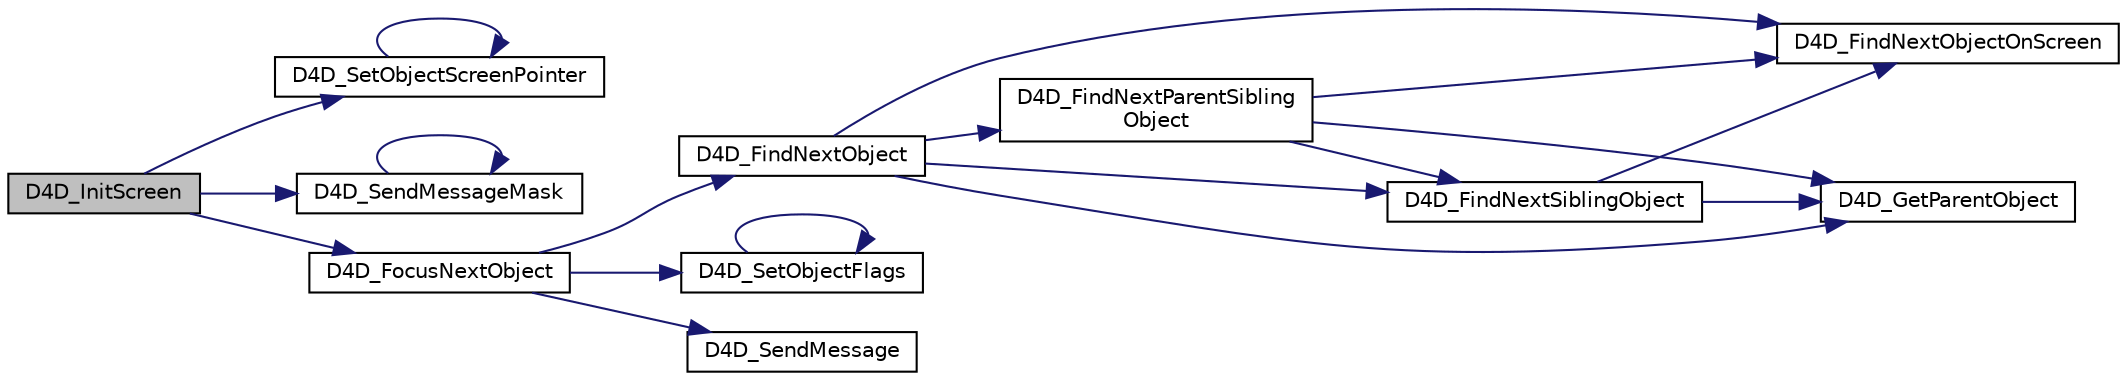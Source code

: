 digraph "D4D_InitScreen"
{
  edge [fontname="Helvetica",fontsize="10",labelfontname="Helvetica",labelfontsize="10"];
  node [fontname="Helvetica",fontsize="10",shape=record];
  rankdir="LR";
  Node1 [label="D4D_InitScreen",height=0.2,width=0.4,color="black", fillcolor="grey75", style="filled" fontcolor="black"];
  Node1 -> Node2 [color="midnightblue",fontsize="10",style="solid",fontname="Helvetica"];
  Node2 [label="D4D_SetObjectScreenPointer",height=0.2,width=0.4,color="black", fillcolor="white", style="filled",URL="$d4d__object_8c.html#ae69ba41c5b7c264ce9990bf1ad7019dd"];
  Node2 -> Node2 [color="midnightblue",fontsize="10",style="solid",fontname="Helvetica"];
  Node1 -> Node3 [color="midnightblue",fontsize="10",style="solid",fontname="Helvetica"];
  Node3 [label="D4D_SendMessageMask",height=0.2,width=0.4,color="black", fillcolor="white", style="filled",URL="$d4d__base_8c.html#ab590cc57b04b9e3733acbf137f929bba"];
  Node3 -> Node3 [color="midnightblue",fontsize="10",style="solid",fontname="Helvetica"];
  Node1 -> Node4 [color="midnightblue",fontsize="10",style="solid",fontname="Helvetica"];
  Node4 [label="D4D_FocusNextObject",height=0.2,width=0.4,color="black", fillcolor="white", style="filled",URL="$group__doxd4d__screen__func.html#gab37ec362fa71d6352ceac0a1558529fa",tooltip="The function change focus to the next object in the given screen. "];
  Node4 -> Node5 [color="midnightblue",fontsize="10",style="solid",fontname="Helvetica"];
  Node5 [label="D4D_FindNextObject",height=0.2,width=0.4,color="black", fillcolor="white", style="filled",URL="$d4d__object_8c.html#a60c5cc0c04e845b028fd591039d72b4f"];
  Node5 -> Node6 [color="midnightblue",fontsize="10",style="solid",fontname="Helvetica"];
  Node6 [label="D4D_FindNextObjectOnScreen",height=0.2,width=0.4,color="black", fillcolor="white", style="filled",URL="$d4d__object_8c.html#a52bc37a5836b83fb088514a94ef63258"];
  Node5 -> Node7 [color="midnightblue",fontsize="10",style="solid",fontname="Helvetica"];
  Node7 [label="D4D_FindNextSiblingObject",height=0.2,width=0.4,color="black", fillcolor="white", style="filled",URL="$d4d__object_8c.html#ac6d2a59c98f9f37d65a3ca2f2ac53a1a"];
  Node7 -> Node8 [color="midnightblue",fontsize="10",style="solid",fontname="Helvetica"];
  Node8 [label="D4D_GetParentObject",height=0.2,width=0.4,color="black", fillcolor="white", style="filled",URL="$d4d__object_8c.html#aeb1e10fa1768c3ab69bae8f35fbdde9e"];
  Node7 -> Node6 [color="midnightblue",fontsize="10",style="solid",fontname="Helvetica"];
  Node5 -> Node9 [color="midnightblue",fontsize="10",style="solid",fontname="Helvetica"];
  Node9 [label="D4D_FindNextParentSibling\lObject",height=0.2,width=0.4,color="black", fillcolor="white", style="filled",URL="$d4d__object_8c.html#a94f877d36a6c5dde73c340fc90bfd42d"];
  Node9 -> Node8 [color="midnightblue",fontsize="10",style="solid",fontname="Helvetica"];
  Node9 -> Node6 [color="midnightblue",fontsize="10",style="solid",fontname="Helvetica"];
  Node9 -> Node7 [color="midnightblue",fontsize="10",style="solid",fontname="Helvetica"];
  Node5 -> Node8 [color="midnightblue",fontsize="10",style="solid",fontname="Helvetica"];
  Node4 -> Node10 [color="midnightblue",fontsize="10",style="solid",fontname="Helvetica"];
  Node10 [label="D4D_SetObjectFlags",height=0.2,width=0.4,color="black", fillcolor="white", style="filled",URL="$d4d__object_8c.html#a9ea5194ba65b4124d374109fa782d237"];
  Node10 -> Node10 [color="midnightblue",fontsize="10",style="solid",fontname="Helvetica"];
  Node4 -> Node11 [color="midnightblue",fontsize="10",style="solid",fontname="Helvetica"];
  Node11 [label="D4D_SendMessage",height=0.2,width=0.4,color="black", fillcolor="white", style="filled",URL="$d4d__base_8c.html#ad307c9584a62c2cb94cab1ea72ad3c47"];
}
